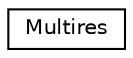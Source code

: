 digraph G
{
  edge [fontname="Helvetica",fontsize="10",labelfontname="Helvetica",labelfontsize="10"];
  node [fontname="Helvetica",fontsize="10",shape=record];
  rankdir=LR;
  Node1 [label="Multires",height=0.2,width=0.4,color="black", fillcolor="white", style="filled",URL="$dc/de4/structMultires.html"];
}
